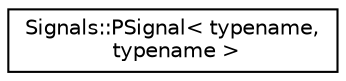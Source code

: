 digraph "Graphical Class Hierarchy"
{
 // INTERACTIVE_SVG=YES
  edge [fontname="Helvetica",fontsize="10",labelfontname="Helvetica",labelfontsize="10"];
  node [fontname="Helvetica",fontsize="10",shape=record];
  rankdir="LR";
  Node1 [label="Signals::PSignal\< typename,\l typename \>",height=0.2,width=0.4,color="black", fillcolor="white", style="filled",URL="$namespace_signals.html#class_signals_1_1_p_signal"];
}
